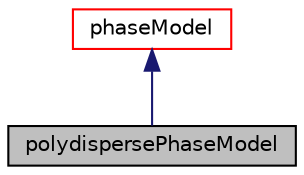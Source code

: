 digraph "polydispersePhaseModel"
{
  bgcolor="transparent";
  edge [fontname="Helvetica",fontsize="10",labelfontname="Helvetica",labelfontsize="10"];
  node [fontname="Helvetica",fontsize="10",shape=record];
  Node4 [label="polydispersePhaseModel",height=0.2,width=0.4,color="black", fillcolor="grey75", style="filled", fontcolor="black"];
  Node5 -> Node4 [dir="back",color="midnightblue",fontsize="10",style="solid",fontname="Helvetica"];
  Node5 [label="phaseModel",height=0.2,width=0.4,color="red",URL="$a02784.html",tooltip="Base class for a moving phase model. Functions are made so that the class can be abstracted to a poly..."];
}
